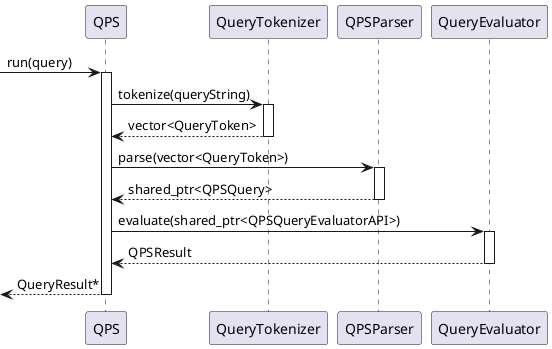@startuml
-> QPS : run(query)
activate QPS
QPS -> QueryTokenizer : tokenize(queryString)
activate QueryTokenizer

QueryTokenizer --> QPS : vector<QueryToken>
deactivate QueryTokenizer

QPS -> QPSParser : parse(vector<QueryToken>)
activate QPSParser

QPSParser --> QPS : shared_ptr<QPSQuery>
deactivate QPSParser

QPS -> QueryEvaluator : evaluate(shared_ptr<QPSQueryEvaluatorAPI>)
activate QueryEvaluator

QueryEvaluator --> QPS : QPSResult
deactivate QueryEvaluator
<-- QPS : QueryResult*
deactivate QPS

@enduml